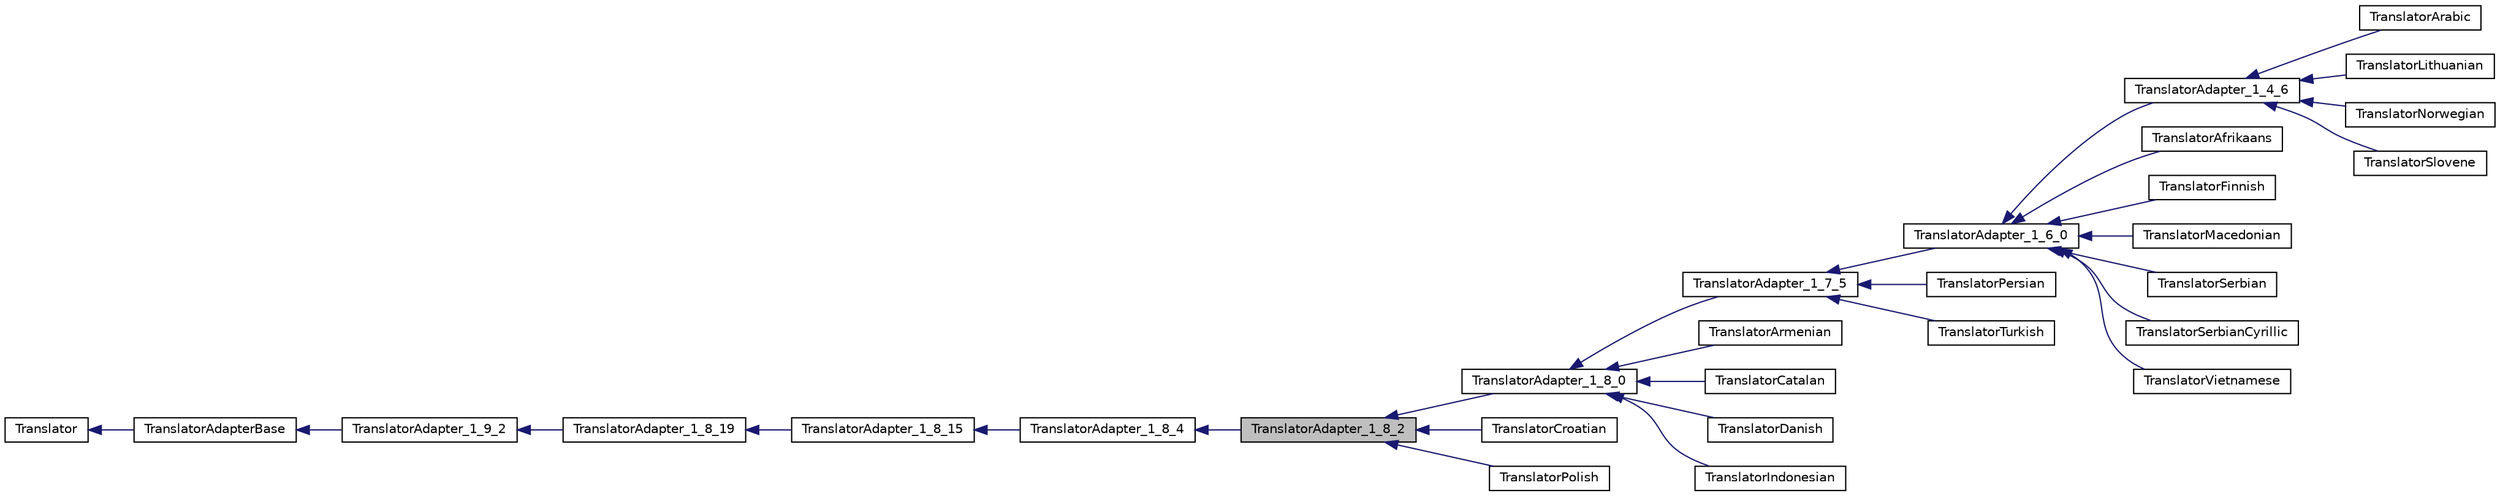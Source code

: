 digraph "TranslatorAdapter_1_8_2"
{
 // INTERACTIVE_SVG=YES
 // LATEX_PDF_SIZE
  edge [fontname="Helvetica",fontsize="10",labelfontname="Helvetica",labelfontsize="10"];
  node [fontname="Helvetica",fontsize="10",shape=record];
  rankdir="LR";
  Node1 [label="TranslatorAdapter_1_8_2",height=0.2,width=0.4,color="black", fillcolor="grey75", style="filled", fontcolor="black",tooltip=" "];
  Node2 -> Node1 [dir="back",color="midnightblue",fontsize="10",style="solid",fontname="Helvetica"];
  Node2 [label="TranslatorAdapter_1_8_4",height=0.2,width=0.4,color="black", fillcolor="white", style="filled",URL="$de/d2f/class_translator_adapter__1__8__4.html",tooltip=" "];
  Node3 -> Node2 [dir="back",color="midnightblue",fontsize="10",style="solid",fontname="Helvetica"];
  Node3 [label="TranslatorAdapter_1_8_15",height=0.2,width=0.4,color="black", fillcolor="white", style="filled",URL="$d4/d2e/class_translator_adapter__1__8__15.html",tooltip=" "];
  Node4 -> Node3 [dir="back",color="midnightblue",fontsize="10",style="solid",fontname="Helvetica"];
  Node4 [label="TranslatorAdapter_1_8_19",height=0.2,width=0.4,color="black", fillcolor="white", style="filled",URL="$de/dde/class_translator_adapter__1__8__19.html",tooltip=" "];
  Node5 -> Node4 [dir="back",color="midnightblue",fontsize="10",style="solid",fontname="Helvetica"];
  Node5 [label="TranslatorAdapter_1_9_2",height=0.2,width=0.4,color="black", fillcolor="white", style="filled",URL="$d3/d2e/class_translator_adapter__1__9__2.html",tooltip=" "];
  Node6 -> Node5 [dir="back",color="midnightblue",fontsize="10",style="solid",fontname="Helvetica"];
  Node6 [label="TranslatorAdapterBase",height=0.2,width=0.4,color="black", fillcolor="white", style="filled",URL="$db/d6c/class_translator_adapter_base.html",tooltip="Base of the translator adapter tree."];
  Node7 -> Node6 [dir="back",color="midnightblue",fontsize="10",style="solid",fontname="Helvetica"];
  Node7 [label="Translator",height=0.2,width=0.4,color="black", fillcolor="white", style="filled",URL="$d8/dfb/class_translator.html",tooltip="Abstract base class for all translatable text fragments."];
  Node1 -> Node8 [dir="back",color="midnightblue",fontsize="10",style="solid",fontname="Helvetica"];
  Node8 [label="TranslatorAdapter_1_8_0",height=0.2,width=0.4,color="black", fillcolor="white", style="filled",URL="$de/d49/class_translator_adapter__1__8__0.html",tooltip="Adapter class for languages that only contain translations up to version 1.8.0."];
  Node8 -> Node9 [dir="back",color="midnightblue",fontsize="10",style="solid",fontname="Helvetica"];
  Node9 [label="TranslatorAdapter_1_7_5",height=0.2,width=0.4,color="black", fillcolor="white", style="filled",URL="$da/d24/class_translator_adapter__1__7__5.html",tooltip="Adapter class for languages that only contain translations up to version 1.7.5."];
  Node9 -> Node10 [dir="back",color="midnightblue",fontsize="10",style="solid",fontname="Helvetica"];
  Node10 [label="TranslatorAdapter_1_6_0",height=0.2,width=0.4,color="black", fillcolor="white", style="filled",URL="$d3/da1/class_translator_adapter__1__6__0.html",tooltip="Adapter class for languages that only contain translations up to version 1.6.0."];
  Node10 -> Node11 [dir="back",color="midnightblue",fontsize="10",style="solid",fontname="Helvetica"];
  Node11 [label="TranslatorAdapter_1_4_6",height=0.2,width=0.4,color="black", fillcolor="white", style="filled",URL="$d4/d2b/class_translator_adapter__1__4__6.html",tooltip="Adapter class for languages that only contain translations up to version 1.4.6"];
  Node11 -> Node12 [dir="back",color="midnightblue",fontsize="10",style="solid",fontname="Helvetica"];
  Node12 [label="TranslatorArabic",height=0.2,width=0.4,color="black", fillcolor="white", style="filled",URL="$d3/de9/class_translator_arabic.html",tooltip=" "];
  Node11 -> Node13 [dir="back",color="midnightblue",fontsize="10",style="solid",fontname="Helvetica"];
  Node13 [label="TranslatorLithuanian",height=0.2,width=0.4,color="black", fillcolor="white", style="filled",URL="$dc/d53/class_translator_lithuanian.html",tooltip=" "];
  Node11 -> Node14 [dir="back",color="midnightblue",fontsize="10",style="solid",fontname="Helvetica"];
  Node14 [label="TranslatorNorwegian",height=0.2,width=0.4,color="black", fillcolor="white", style="filled",URL="$dd/d38/class_translator_norwegian.html",tooltip=" "];
  Node11 -> Node15 [dir="back",color="midnightblue",fontsize="10",style="solid",fontname="Helvetica"];
  Node15 [label="TranslatorSlovene",height=0.2,width=0.4,color="black", fillcolor="white", style="filled",URL="$dd/d0b/class_translator_slovene.html",tooltip=" "];
  Node10 -> Node16 [dir="back",color="midnightblue",fontsize="10",style="solid",fontname="Helvetica"];
  Node16 [label="TranslatorAfrikaans",height=0.2,width=0.4,color="black", fillcolor="white", style="filled",URL="$d3/d65/class_translator_afrikaans.html",tooltip=" "];
  Node10 -> Node17 [dir="back",color="midnightblue",fontsize="10",style="solid",fontname="Helvetica"];
  Node17 [label="TranslatorFinnish",height=0.2,width=0.4,color="black", fillcolor="white", style="filled",URL="$de/df7/class_translator_finnish.html",tooltip=" "];
  Node10 -> Node18 [dir="back",color="midnightblue",fontsize="10",style="solid",fontname="Helvetica"];
  Node18 [label="TranslatorMacedonian",height=0.2,width=0.4,color="black", fillcolor="white", style="filled",URL="$d9/ddf/class_translator_macedonian.html",tooltip=" "];
  Node10 -> Node19 [dir="back",color="midnightblue",fontsize="10",style="solid",fontname="Helvetica"];
  Node19 [label="TranslatorSerbian",height=0.2,width=0.4,color="black", fillcolor="white", style="filled",URL="$d5/d0a/class_translator_serbian.html",tooltip=" "];
  Node10 -> Node20 [dir="back",color="midnightblue",fontsize="10",style="solid",fontname="Helvetica"];
  Node20 [label="TranslatorSerbianCyrillic",height=0.2,width=0.4,color="black", fillcolor="white", style="filled",URL="$dc/d03/class_translator_serbian_cyrillic.html",tooltip=" "];
  Node10 -> Node21 [dir="back",color="midnightblue",fontsize="10",style="solid",fontname="Helvetica"];
  Node21 [label="TranslatorVietnamese",height=0.2,width=0.4,color="black", fillcolor="white", style="filled",URL="$df/d20/class_translator_vietnamese.html",tooltip=" "];
  Node9 -> Node22 [dir="back",color="midnightblue",fontsize="10",style="solid",fontname="Helvetica"];
  Node22 [label="TranslatorPersian",height=0.2,width=0.4,color="black", fillcolor="white", style="filled",URL="$d5/d43/class_translator_persian.html",tooltip=" "];
  Node9 -> Node23 [dir="back",color="midnightblue",fontsize="10",style="solid",fontname="Helvetica"];
  Node23 [label="TranslatorTurkish",height=0.2,width=0.4,color="black", fillcolor="white", style="filled",URL="$dd/d80/class_translator_turkish.html",tooltip=" "];
  Node8 -> Node24 [dir="back",color="midnightblue",fontsize="10",style="solid",fontname="Helvetica"];
  Node24 [label="TranslatorArmenian",height=0.2,width=0.4,color="black", fillcolor="white", style="filled",URL="$da/db8/class_translator_armenian.html",tooltip=" "];
  Node8 -> Node25 [dir="back",color="midnightblue",fontsize="10",style="solid",fontname="Helvetica"];
  Node25 [label="TranslatorCatalan",height=0.2,width=0.4,color="black", fillcolor="white", style="filled",URL="$d9/dc1/class_translator_catalan.html",tooltip=" "];
  Node8 -> Node26 [dir="back",color="midnightblue",fontsize="10",style="solid",fontname="Helvetica"];
  Node26 [label="TranslatorDanish",height=0.2,width=0.4,color="black", fillcolor="white", style="filled",URL="$d7/d21/class_translator_danish.html",tooltip=" "];
  Node8 -> Node27 [dir="back",color="midnightblue",fontsize="10",style="solid",fontname="Helvetica"];
  Node27 [label="TranslatorIndonesian",height=0.2,width=0.4,color="black", fillcolor="white", style="filled",URL="$df/dc8/class_translator_indonesian.html",tooltip=" "];
  Node1 -> Node28 [dir="back",color="midnightblue",fontsize="10",style="solid",fontname="Helvetica"];
  Node28 [label="TranslatorCroatian",height=0.2,width=0.4,color="black", fillcolor="white", style="filled",URL="$d9/d82/class_translator_croatian.html",tooltip=" "];
  Node1 -> Node29 [dir="back",color="midnightblue",fontsize="10",style="solid",fontname="Helvetica"];
  Node29 [label="TranslatorPolish",height=0.2,width=0.4,color="black", fillcolor="white", style="filled",URL="$de/d82/class_translator_polish.html",tooltip=" "];
}
